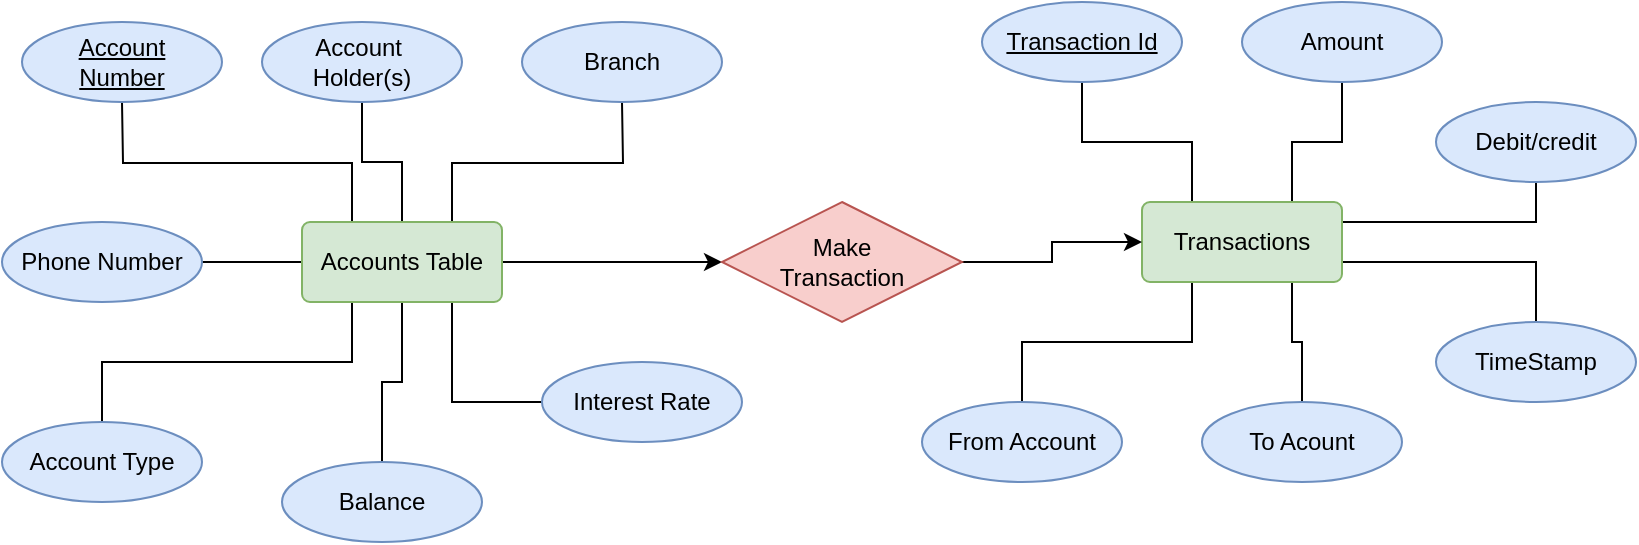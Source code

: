 <mxfile version="21.6.8" type="device">
  <diagram name="Page-1" id="WbLNhSaKDx6Jd7l61Uww">
    <mxGraphModel dx="896" dy="493" grid="1" gridSize="10" guides="1" tooltips="1" connect="1" arrows="1" fold="1" page="1" pageScale="1" pageWidth="827" pageHeight="1169" math="0" shadow="0">
      <root>
        <mxCell id="0" />
        <mxCell id="1" parent="0" />
        <mxCell id="air0U7epTB94DamMLi5x-9" style="edgeStyle=orthogonalEdgeStyle;rounded=0;orthogonalLoop=1;jettySize=auto;html=1;exitX=0.5;exitY=0;exitDx=0;exitDy=0;entryX=0.5;entryY=1;entryDx=0;entryDy=0;endArrow=none;endFill=0;" edge="1" parent="1" source="air0U7epTB94DamMLi5x-1" target="air0U7epTB94DamMLi5x-2">
          <mxGeometry relative="1" as="geometry" />
        </mxCell>
        <mxCell id="air0U7epTB94DamMLi5x-10" style="edgeStyle=orthogonalEdgeStyle;rounded=0;orthogonalLoop=1;jettySize=auto;html=1;exitX=0.25;exitY=0;exitDx=0;exitDy=0;endArrow=none;endFill=0;" edge="1" parent="1" source="air0U7epTB94DamMLi5x-1">
          <mxGeometry relative="1" as="geometry">
            <mxPoint x="70" y="280.0" as="targetPoint" />
          </mxGeometry>
        </mxCell>
        <mxCell id="air0U7epTB94DamMLi5x-11" style="edgeStyle=orthogonalEdgeStyle;rounded=0;orthogonalLoop=1;jettySize=auto;html=1;exitX=0;exitY=0.5;exitDx=0;exitDy=0;entryX=1;entryY=0.5;entryDx=0;entryDy=0;endArrow=none;endFill=0;" edge="1" parent="1" source="air0U7epTB94DamMLi5x-1" target="air0U7epTB94DamMLi5x-5">
          <mxGeometry relative="1" as="geometry" />
        </mxCell>
        <mxCell id="air0U7epTB94DamMLi5x-12" style="edgeStyle=orthogonalEdgeStyle;rounded=0;orthogonalLoop=1;jettySize=auto;html=1;exitX=0.25;exitY=1;exitDx=0;exitDy=0;endArrow=none;endFill=0;" edge="1" parent="1" source="air0U7epTB94DamMLi5x-1" target="air0U7epTB94DamMLi5x-6">
          <mxGeometry relative="1" as="geometry" />
        </mxCell>
        <mxCell id="air0U7epTB94DamMLi5x-13" style="edgeStyle=orthogonalEdgeStyle;rounded=0;orthogonalLoop=1;jettySize=auto;html=1;exitX=0.5;exitY=1;exitDx=0;exitDy=0;entryX=0.5;entryY=0;entryDx=0;entryDy=0;endArrow=none;endFill=0;" edge="1" parent="1" source="air0U7epTB94DamMLi5x-1" target="air0U7epTB94DamMLi5x-7">
          <mxGeometry relative="1" as="geometry" />
        </mxCell>
        <mxCell id="air0U7epTB94DamMLi5x-14" style="edgeStyle=orthogonalEdgeStyle;rounded=0;orthogonalLoop=1;jettySize=auto;html=1;exitX=0.75;exitY=1;exitDx=0;exitDy=0;entryX=0;entryY=0.5;entryDx=0;entryDy=0;endArrow=none;endFill=0;" edge="1" parent="1" source="air0U7epTB94DamMLi5x-1" target="air0U7epTB94DamMLi5x-8">
          <mxGeometry relative="1" as="geometry" />
        </mxCell>
        <mxCell id="air0U7epTB94DamMLi5x-16" style="edgeStyle=orthogonalEdgeStyle;rounded=0;orthogonalLoop=1;jettySize=auto;html=1;exitX=0.75;exitY=0;exitDx=0;exitDy=0;endArrow=none;endFill=0;" edge="1" parent="1" source="air0U7epTB94DamMLi5x-1">
          <mxGeometry relative="1" as="geometry">
            <mxPoint x="320" y="280.0" as="targetPoint" />
          </mxGeometry>
        </mxCell>
        <mxCell id="air0U7epTB94DamMLi5x-32" style="edgeStyle=orthogonalEdgeStyle;rounded=0;orthogonalLoop=1;jettySize=auto;html=1;entryX=0;entryY=0.5;entryDx=0;entryDy=0;" edge="1" parent="1" source="air0U7epTB94DamMLi5x-1" target="air0U7epTB94DamMLi5x-31">
          <mxGeometry relative="1" as="geometry" />
        </mxCell>
        <mxCell id="air0U7epTB94DamMLi5x-1" value="Accounts Table" style="rounded=1;arcSize=10;whiteSpace=wrap;html=1;align=center;fillColor=#d5e8d4;strokeColor=#82b366;" vertex="1" parent="1">
          <mxGeometry x="160" y="340" width="100" height="40" as="geometry" />
        </mxCell>
        <mxCell id="air0U7epTB94DamMLi5x-2" value="Account&amp;nbsp;&lt;br&gt;Holder(s)" style="ellipse;whiteSpace=wrap;html=1;align=center;fillColor=#dae8fc;strokeColor=#6c8ebf;" vertex="1" parent="1">
          <mxGeometry x="140" y="240" width="100" height="40" as="geometry" />
        </mxCell>
        <mxCell id="air0U7epTB94DamMLi5x-4" value="Account &lt;br&gt;Number" style="ellipse;whiteSpace=wrap;html=1;align=center;fontStyle=4;fillColor=#dae8fc;strokeColor=#6c8ebf;" vertex="1" parent="1">
          <mxGeometry x="20" y="240" width="100" height="40" as="geometry" />
        </mxCell>
        <mxCell id="air0U7epTB94DamMLi5x-5" value="Phone Number" style="ellipse;whiteSpace=wrap;html=1;align=center;fillColor=#dae8fc;strokeColor=#6c8ebf;" vertex="1" parent="1">
          <mxGeometry x="10" y="340" width="100" height="40" as="geometry" />
        </mxCell>
        <mxCell id="air0U7epTB94DamMLi5x-6" value="Account Type" style="ellipse;whiteSpace=wrap;html=1;align=center;fillColor=#dae8fc;strokeColor=#6c8ebf;" vertex="1" parent="1">
          <mxGeometry x="10" y="440" width="100" height="40" as="geometry" />
        </mxCell>
        <mxCell id="air0U7epTB94DamMLi5x-7" value="Balance" style="ellipse;whiteSpace=wrap;html=1;align=center;fillColor=#dae8fc;strokeColor=#6c8ebf;" vertex="1" parent="1">
          <mxGeometry x="150" y="460" width="100" height="40" as="geometry" />
        </mxCell>
        <mxCell id="air0U7epTB94DamMLi5x-8" value="Interest Rate" style="ellipse;whiteSpace=wrap;html=1;align=center;fillColor=#dae8fc;strokeColor=#6c8ebf;" vertex="1" parent="1">
          <mxGeometry x="280" y="410" width="100" height="40" as="geometry" />
        </mxCell>
        <mxCell id="air0U7epTB94DamMLi5x-15" value="Branch" style="ellipse;whiteSpace=wrap;html=1;align=center;fillColor=#dae8fc;strokeColor=#6c8ebf;" vertex="1" parent="1">
          <mxGeometry x="270" y="240" width="100" height="40" as="geometry" />
        </mxCell>
        <mxCell id="air0U7epTB94DamMLi5x-25" style="edgeStyle=orthogonalEdgeStyle;rounded=0;orthogonalLoop=1;jettySize=auto;html=1;exitX=0.25;exitY=0;exitDx=0;exitDy=0;entryX=0.5;entryY=1;entryDx=0;entryDy=0;endArrow=none;endFill=0;" edge="1" parent="1" source="air0U7epTB94DamMLi5x-17" target="air0U7epTB94DamMLi5x-18">
          <mxGeometry relative="1" as="geometry" />
        </mxCell>
        <mxCell id="air0U7epTB94DamMLi5x-26" style="edgeStyle=orthogonalEdgeStyle;rounded=0;orthogonalLoop=1;jettySize=auto;html=1;exitX=0.75;exitY=0;exitDx=0;exitDy=0;entryX=0.5;entryY=1;entryDx=0;entryDy=0;endArrow=none;endFill=0;" edge="1" parent="1" source="air0U7epTB94DamMLi5x-17" target="air0U7epTB94DamMLi5x-20">
          <mxGeometry relative="1" as="geometry" />
        </mxCell>
        <mxCell id="air0U7epTB94DamMLi5x-27" style="edgeStyle=orthogonalEdgeStyle;rounded=0;orthogonalLoop=1;jettySize=auto;html=1;exitX=1;exitY=0.25;exitDx=0;exitDy=0;entryX=0.5;entryY=1;entryDx=0;entryDy=0;endArrow=none;endFill=0;" edge="1" parent="1" source="air0U7epTB94DamMLi5x-17" target="air0U7epTB94DamMLi5x-23">
          <mxGeometry relative="1" as="geometry" />
        </mxCell>
        <mxCell id="air0U7epTB94DamMLi5x-28" style="edgeStyle=orthogonalEdgeStyle;rounded=0;orthogonalLoop=1;jettySize=auto;html=1;exitX=1;exitY=0.75;exitDx=0;exitDy=0;entryX=0.5;entryY=0;entryDx=0;entryDy=0;endArrow=none;endFill=0;" edge="1" parent="1" source="air0U7epTB94DamMLi5x-17" target="air0U7epTB94DamMLi5x-24">
          <mxGeometry relative="1" as="geometry" />
        </mxCell>
        <mxCell id="air0U7epTB94DamMLi5x-29" style="edgeStyle=orthogonalEdgeStyle;rounded=0;orthogonalLoop=1;jettySize=auto;html=1;exitX=0.75;exitY=1;exitDx=0;exitDy=0;endArrow=none;endFill=0;" edge="1" parent="1" source="air0U7epTB94DamMLi5x-17" target="air0U7epTB94DamMLi5x-22">
          <mxGeometry relative="1" as="geometry" />
        </mxCell>
        <mxCell id="air0U7epTB94DamMLi5x-30" style="edgeStyle=orthogonalEdgeStyle;rounded=0;orthogonalLoop=1;jettySize=auto;html=1;exitX=0.25;exitY=1;exitDx=0;exitDy=0;entryX=0.5;entryY=0;entryDx=0;entryDy=0;endArrow=none;endFill=0;" edge="1" parent="1" source="air0U7epTB94DamMLi5x-17" target="air0U7epTB94DamMLi5x-21">
          <mxGeometry relative="1" as="geometry" />
        </mxCell>
        <mxCell id="air0U7epTB94DamMLi5x-17" value="Transactions" style="rounded=1;arcSize=10;whiteSpace=wrap;html=1;align=center;fillColor=#d5e8d4;strokeColor=#82b366;" vertex="1" parent="1">
          <mxGeometry x="580" y="330" width="100" height="40" as="geometry" />
        </mxCell>
        <mxCell id="air0U7epTB94DamMLi5x-18" value="Transaction Id" style="ellipse;whiteSpace=wrap;html=1;align=center;fontStyle=4;fillColor=#dae8fc;strokeColor=#6c8ebf;" vertex="1" parent="1">
          <mxGeometry x="500" y="230" width="100" height="40" as="geometry" />
        </mxCell>
        <mxCell id="air0U7epTB94DamMLi5x-20" value="Amount" style="ellipse;whiteSpace=wrap;html=1;align=center;fillColor=#dae8fc;strokeColor=#6c8ebf;" vertex="1" parent="1">
          <mxGeometry x="630" y="230" width="100" height="40" as="geometry" />
        </mxCell>
        <mxCell id="air0U7epTB94DamMLi5x-21" value="From Account" style="ellipse;whiteSpace=wrap;html=1;align=center;fillColor=#dae8fc;strokeColor=#6c8ebf;" vertex="1" parent="1">
          <mxGeometry x="470" y="430" width="100" height="40" as="geometry" />
        </mxCell>
        <mxCell id="air0U7epTB94DamMLi5x-22" value="To Acount" style="ellipse;whiteSpace=wrap;html=1;align=center;fillColor=#dae8fc;strokeColor=#6c8ebf;" vertex="1" parent="1">
          <mxGeometry x="610" y="430" width="100" height="40" as="geometry" />
        </mxCell>
        <mxCell id="air0U7epTB94DamMLi5x-23" value="Debit/credit" style="ellipse;whiteSpace=wrap;html=1;align=center;fillColor=#dae8fc;strokeColor=#6c8ebf;" vertex="1" parent="1">
          <mxGeometry x="727" y="280" width="100" height="40" as="geometry" />
        </mxCell>
        <mxCell id="air0U7epTB94DamMLi5x-24" value="TimeStamp" style="ellipse;whiteSpace=wrap;html=1;align=center;fillColor=#dae8fc;strokeColor=#6c8ebf;" vertex="1" parent="1">
          <mxGeometry x="727" y="390" width="100" height="40" as="geometry" />
        </mxCell>
        <mxCell id="air0U7epTB94DamMLi5x-33" style="edgeStyle=orthogonalEdgeStyle;rounded=0;orthogonalLoop=1;jettySize=auto;html=1;entryX=0;entryY=0.5;entryDx=0;entryDy=0;" edge="1" parent="1" source="air0U7epTB94DamMLi5x-31" target="air0U7epTB94DamMLi5x-17">
          <mxGeometry relative="1" as="geometry" />
        </mxCell>
        <mxCell id="air0U7epTB94DamMLi5x-31" value="Make &lt;br&gt;Transaction" style="shape=rhombus;perimeter=rhombusPerimeter;whiteSpace=wrap;html=1;align=center;fillColor=#f8cecc;strokeColor=#b85450;" vertex="1" parent="1">
          <mxGeometry x="370" y="330" width="120" height="60" as="geometry" />
        </mxCell>
      </root>
    </mxGraphModel>
  </diagram>
</mxfile>
